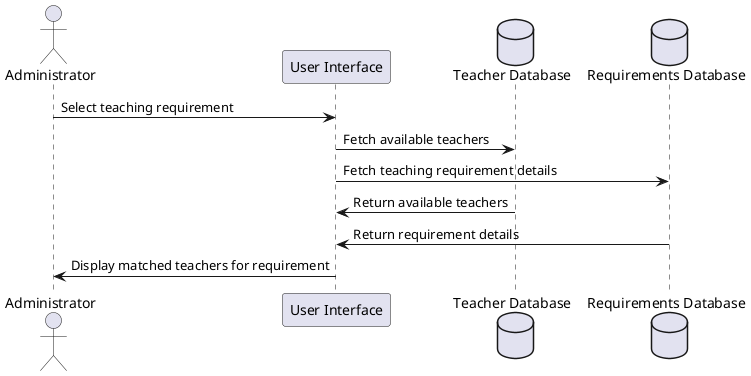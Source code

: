 @startuml
actor "Administrator" as Admin
participant "User Interface" as UI
database "Teacher Database" as TDB
database "Requirements Database" as RDB

Admin -> UI : Select teaching requirement
UI -> TDB : Fetch available teachers
UI -> RDB : Fetch teaching requirement details
TDB -> UI : Return available teachers
RDB -> UI : Return requirement details
UI -> Admin : Display matched teachers for requirement
@enduml

